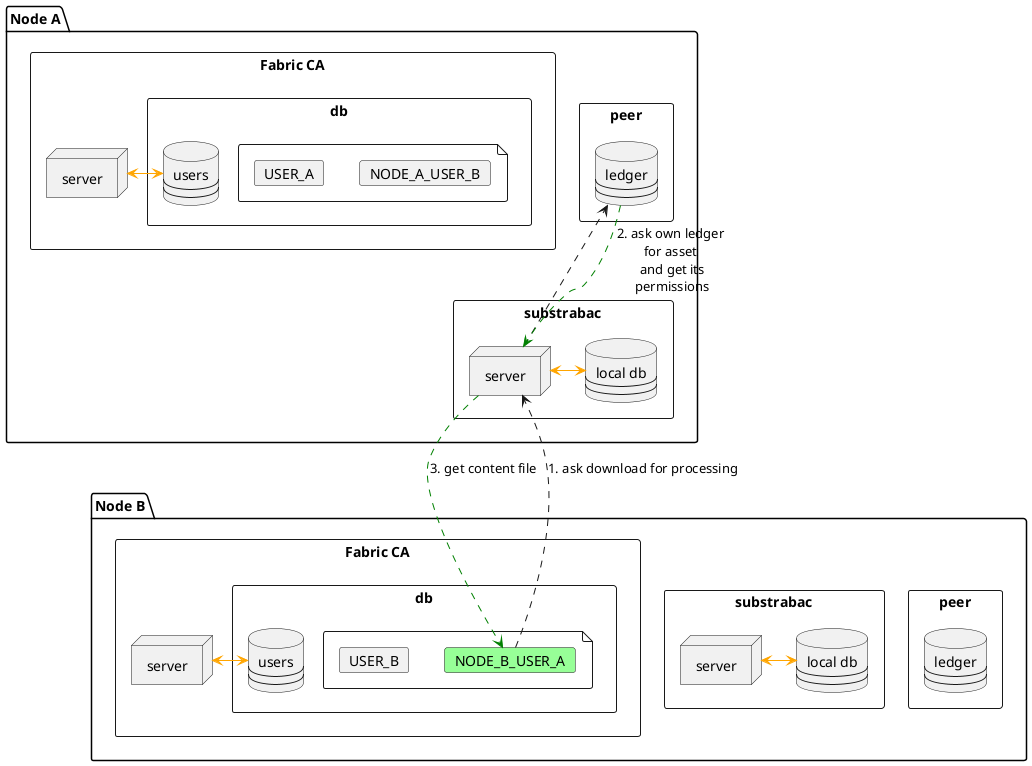 @startuml

skinparam shadowing false


package "Node A" as nodeA {
  rectangle "peer" as peerA {
    database ledgerA [
      ledger
      ----
      ----
    ]
  }
  rectangle "substrabac" as substrabacA {
    database localdbA [
      local db
      ----
      ----
    ]
    node server as djangoA
  }
  rectangle "Fabric CA" as fcaA {
    rectangle db as fcadbA {
        database usersA [
            users
            ----
            ----
        ]
        file {
            card USER_A
            card NODE_A_USER_B
        }
    }
    node server as fcaserverA
  }
}

package "Node B" as nodeB {
   rectangle "peer" as peerB {
    database ledgerB [
      ledger
      ----
      ----
    ]
  }
  rectangle "substrabac" as substrabacB {
    database localdbB [
      local db
      ----
      ----
    ]
    node server as djangoB
  }
  rectangle "Fabric CA" as fcaB {
    rectangle db as fcadbB {
        database usersB [
            users
            ----
            ----
        ]
        file {
            card USER_B
            card NODE_B_USER_A #PHYSICAL
        }
    }
    node server as fcaserverB
  }
}

USER_A -[hidden]r- NODE_A_USER_B

djangoA <-[#orange]> localdbA
djangoB <-[#orange]> localdbB

fcaserverA <-[#orange]> usersA
fcaserverB <-[#orange]> usersB

NODE_B_USER_A .> djangoA : 1. ask download for processing
NODE_B_USER_A <.[#green]u. djangoA : 3. get content file

djangoA .> ledgerA: " " "\n 2. ask own ledger \n for asset \n and get its\n permissions\n\n"
djangoA <.[#green]u. ledgerA


@enduml
